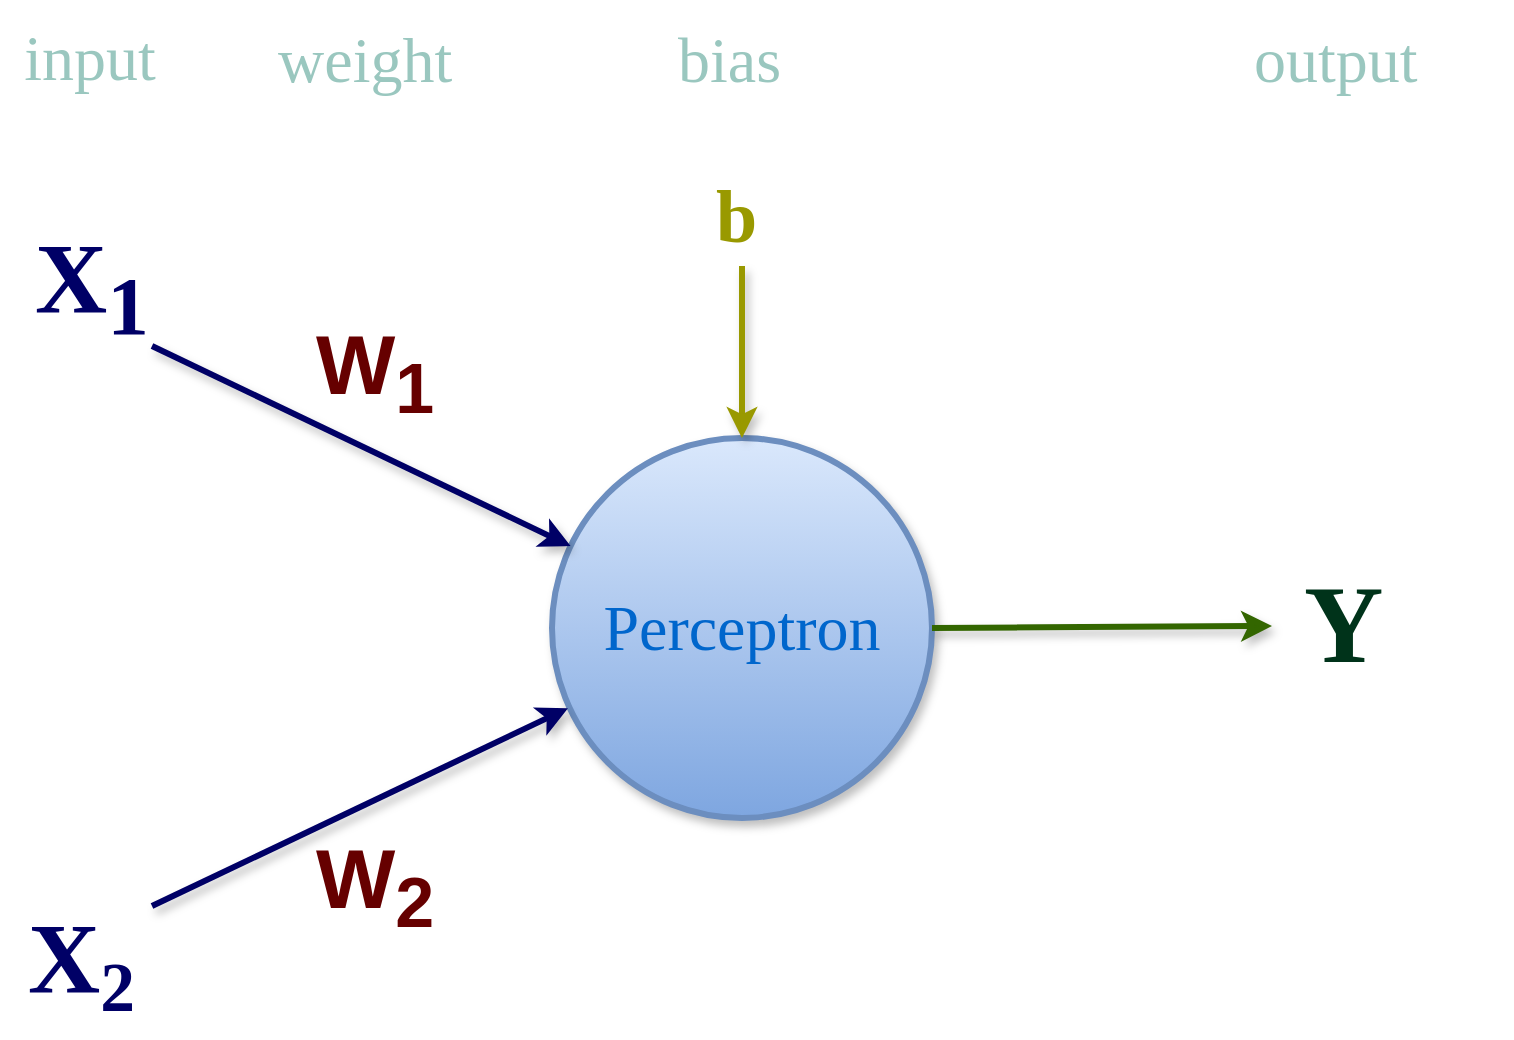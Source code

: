 <mxfile version="20.2.3" type="device"><diagram id="3c7VhMAXyPhfPs_XATI-" name="Page-1"><mxGraphModel dx="1422" dy="1843" grid="1" gridSize="10" guides="1" tooltips="1" connect="1" arrows="1" fold="1" page="1" pageScale="1" pageWidth="850" pageHeight="1100" math="0" shadow="0"><root><mxCell id="0"/><mxCell id="1" parent="0"/><mxCell id="knsJEb_cVtBmguD8IG6g-1" value="" style="ellipse;whiteSpace=wrap;html=1;aspect=fixed;strokeWidth=3;strokeColor=#6c8ebf;fillColor=#dae8fc;gradientColor=#7ea6e0;shadow=1;" vertex="1" parent="1"><mxGeometry x="360" y="206" width="190" height="190" as="geometry"/></mxCell><mxCell id="knsJEb_cVtBmguD8IG6g-2" value="" style="endArrow=classic;html=1;rounded=0;strokeWidth=3;strokeColor=#000066;shadow=1;" edge="1" parent="1" target="knsJEb_cVtBmguD8IG6g-1"><mxGeometry width="50" height="50" relative="1" as="geometry"><mxPoint x="160" y="160" as="sourcePoint"/><mxPoint x="360" y="280" as="targetPoint"/></mxGeometry></mxCell><mxCell id="knsJEb_cVtBmguD8IG6g-3" value="" style="endArrow=classic;html=1;rounded=0;strokeWidth=3;strokeColor=#000066;entryX=0.042;entryY=0.711;entryDx=0;entryDy=0;entryPerimeter=0;shadow=1;" edge="1" parent="1" target="knsJEb_cVtBmguD8IG6g-1"><mxGeometry width="50" height="50" relative="1" as="geometry"><mxPoint x="160" y="440" as="sourcePoint"/><mxPoint x="360" y="320" as="targetPoint"/></mxGeometry></mxCell><mxCell id="knsJEb_cVtBmguD8IG6g-4" value="" style="endArrow=classic;html=1;rounded=0;strokeColor=#336600;strokeWidth=3;exitX=1;exitY=0.5;exitDx=0;exitDy=0;shadow=1;" edge="1" parent="1" source="knsJEb_cVtBmguD8IG6g-1"><mxGeometry width="50" height="50" relative="1" as="geometry"><mxPoint x="630" y="300" as="sourcePoint"/><mxPoint x="720" y="300" as="targetPoint"/></mxGeometry></mxCell><mxCell id="knsJEb_cVtBmguD8IG6g-5" value="" style="endArrow=classic;html=1;rounded=0;strokeColor=#999900;strokeWidth=3;entryX=0.5;entryY=0;entryDx=0;entryDy=0;fillColor=#fff2cc;gradientColor=#ffd966;shadow=1;" edge="1" parent="1" target="knsJEb_cVtBmguD8IG6g-1"><mxGeometry width="50" height="50" relative="1" as="geometry"><mxPoint x="455" y="120" as="sourcePoint"/><mxPoint x="540" y="100" as="targetPoint"/></mxGeometry></mxCell><mxCell id="knsJEb_cVtBmguD8IG6g-6" value="&lt;b style=&quot;font-family: &amp;quot;Comic Sans MS&amp;quot;; font-size: 50px;&quot;&gt;&lt;font color=&quot;#000066&quot;&gt;X&lt;sub&gt;1&lt;/sub&gt;&lt;/font&gt;&lt;/b&gt;" style="text;html=1;strokeColor=none;fillColor=none;align=center;verticalAlign=middle;whiteSpace=wrap;rounded=0;shadow=1;" vertex="1" parent="1"><mxGeometry x="100" y="100" width="60" height="60" as="geometry"/></mxCell><mxCell id="knsJEb_cVtBmguD8IG6g-7" value="&lt;font color=&quot;#000066&quot;&gt;&lt;b style=&quot;font-family: &amp;quot;Comic Sans MS&amp;quot;; font-size: 50px; font-style: normal; font-variant-ligatures: normal; font-variant-caps: normal; letter-spacing: normal; orphans: 2; text-align: center; text-indent: 0px; text-transform: none; widows: 2; word-spacing: 0px; -webkit-text-stroke-width: 0px; text-decoration-thickness: initial; text-decoration-style: initial; text-decoration-color: initial;&quot;&gt;X&lt;/b&gt;&lt;b style=&quot;font-family: &amp;quot;Comic Sans MS&amp;quot;; font-style: normal; font-variant-ligatures: normal; font-variant-caps: normal; letter-spacing: normal; orphans: 2; text-align: center; text-indent: 0px; text-transform: none; widows: 2; word-spacing: 0px; -webkit-text-stroke-width: 0px; text-decoration-thickness: initial; text-decoration-style: initial; text-decoration-color: initial; font-size: 41.667px;&quot;&gt;&lt;sub style=&quot;&quot;&gt;2&lt;/sub&gt;&lt;/b&gt;&lt;/font&gt;" style="text;whiteSpace=wrap;html=1;fontSize=50;fontFamily=Comic Sans MS;shadow=1;" vertex="1" parent="1"><mxGeometry x="96" y="429" width="70" height="70" as="geometry"/></mxCell><mxCell id="knsJEb_cVtBmguD8IG6g-8" value="&lt;div style=&quot;text-align: center;&quot;&gt;&lt;b style=&quot;font-size: 42px;&quot;&gt;&lt;font face=&quot;Helvetica&quot; style=&quot;font-size: 42px;&quot; color=&quot;#660000&quot;&gt;W&lt;sub style=&quot;&quot;&gt;1&lt;/sub&gt;&lt;/font&gt;&lt;/b&gt;&lt;br&gt;&lt;/div&gt;" style="text;whiteSpace=wrap;html=1;fontSize=50;fontFamily=Comic Sans MS;fontColor=#000066;shadow=1;" vertex="1" parent="1"><mxGeometry x="240" y="130" width="70" height="70" as="geometry"/></mxCell><mxCell id="knsJEb_cVtBmguD8IG6g-9" value="&lt;div style=&quot;text-align: center;&quot;&gt;&lt;span style=&quot;background-color: initial; font-size: 41.667px;&quot;&gt;&lt;b style=&quot;font-size: 42px;&quot;&gt;&lt;font face=&quot;Helvetica&quot; style=&quot;font-size: 42px;&quot; color=&quot;#660000&quot;&gt;W&lt;sub style=&quot;&quot;&gt;2&lt;/sub&gt;&lt;/font&gt;&lt;/b&gt;&lt;/span&gt;&lt;/div&gt;" style="text;whiteSpace=wrap;html=1;fontSize=50;fontFamily=Comic Sans MS;fontColor=#000066;shadow=1;" vertex="1" parent="1"><mxGeometry x="240" y="387" width="70" height="70" as="geometry"/></mxCell><mxCell id="knsJEb_cVtBmguD8IG6g-10" value="&lt;div style=&quot;text-align: center;&quot;&gt;&lt;span style=&quot;background-color: initial;&quot;&gt;&lt;b style=&quot;&quot;&gt;&lt;font color=&quot;#00331a&quot; face=&quot;Tahoma&quot; style=&quot;font-size: 55px;&quot;&gt;Y&lt;/font&gt;&lt;/b&gt;&lt;/span&gt;&lt;/div&gt;" style="text;whiteSpace=wrap;html=1;fontSize=37;fontFamily=Comic Sans MS;fontColor=#660000;shadow=1;" vertex="1" parent="1"><mxGeometry x="734" y="260" width="100" height="74" as="geometry"/></mxCell><mxCell id="knsJEb_cVtBmguD8IG6g-11" value="&lt;div style=&quot;text-align: center;&quot;&gt;&lt;span style=&quot;background-color: initial; font-size: 37px;&quot;&gt;&lt;b style=&quot;&quot;&gt;&lt;font face=&quot;Verdana&quot; color=&quot;#999900&quot;&gt;b&lt;/font&gt;&lt;/b&gt;&lt;/span&gt;&lt;/div&gt;" style="text;whiteSpace=wrap;html=1;fontSize=55;fontFamily=Comic Sans MS;fontColor=#1A3300;shadow=1;" vertex="1" parent="1"><mxGeometry x="440" y="50" width="40" height="70" as="geometry"/></mxCell><mxCell id="knsJEb_cVtBmguD8IG6g-12" value="&lt;font color=&quot;#9ac7bf&quot; face=&quot;Comic Sans MS&quot; style=&quot;font-size: 32px;&quot;&gt;input&lt;/font&gt;" style="text;html=1;strokeColor=none;fillColor=none;align=center;verticalAlign=middle;whiteSpace=wrap;rounded=0;fontFamily=Verdana;fontSize=42;fontColor=#999900;" vertex="1" parent="1"><mxGeometry x="84" y="-12.5" width="90" height="50" as="geometry"/></mxCell><mxCell id="knsJEb_cVtBmguD8IG6g-14" value="&lt;span style=&quot;font-family: &amp;quot;Comic Sans MS&amp;quot;; font-size: 32px; font-style: normal; font-variant-ligatures: normal; font-variant-caps: normal; font-weight: 400; letter-spacing: normal; orphans: 2; text-align: center; text-indent: 0px; text-transform: none; widows: 2; word-spacing: 0px; -webkit-text-stroke-width: 0px; text-decoration-thickness: initial; text-decoration-style: initial; text-decoration-color: initial; float: none; display: inline !important;&quot;&gt;&lt;font color=&quot;#9ac7bf&quot;&gt;weight&lt;/font&gt;&lt;/span&gt;" style="text;whiteSpace=wrap;html=1;fontSize=32;fontFamily=Comic Sans MS;fontColor=#66B2FF;" vertex="1" parent="1"><mxGeometry x="221" y="-9.5" width="110" height="49.5" as="geometry"/></mxCell><mxCell id="knsJEb_cVtBmguD8IG6g-15" value="&lt;span style=&quot;font-family: &amp;quot;Comic Sans MS&amp;quot;; font-size: 32px; font-style: normal; font-variant-ligatures: normal; font-variant-caps: normal; font-weight: 400; letter-spacing: normal; orphans: 2; text-align: center; text-indent: 0px; text-transform: none; widows: 2; word-spacing: 0px; -webkit-text-stroke-width: 0px; text-decoration-thickness: initial; text-decoration-style: initial; text-decoration-color: initial; float: none; display: inline !important;&quot;&gt;&lt;font color=&quot;#9ac7bf&quot;&gt;bias&lt;/font&gt;&lt;/span&gt;" style="text;whiteSpace=wrap;html=1;fontSize=32;fontFamily=Comic Sans MS;fontColor=#66B2FF;" vertex="1" parent="1"><mxGeometry x="421" y="-9.5" width="110" height="50" as="geometry"/></mxCell><mxCell id="knsJEb_cVtBmguD8IG6g-16" value="&lt;span style=&quot;font-family: &amp;quot;Comic Sans MS&amp;quot;; font-size: 32px; font-style: normal; font-variant-ligatures: normal; font-variant-caps: normal; font-weight: 400; letter-spacing: normal; orphans: 2; text-align: center; text-indent: 0px; text-transform: none; widows: 2; word-spacing: 0px; -webkit-text-stroke-width: 0px; text-decoration-thickness: initial; text-decoration-style: initial; text-decoration-color: initial; float: none; display: inline !important;&quot;&gt;&lt;font color=&quot;#9ac7bf&quot;&gt;output&lt;/font&gt;&lt;/span&gt;" style="text;whiteSpace=wrap;html=1;fontSize=32;fontFamily=Comic Sans MS;fontColor=#66B2FF;" vertex="1" parent="1"><mxGeometry x="709" y="-9.5" width="110" height="50" as="geometry"/></mxCell><mxCell id="knsJEb_cVtBmguD8IG6g-17" value="&lt;font color=&quot;#0066cc&quot;&gt;Perceptron&lt;/font&gt;" style="text;html=1;strokeColor=none;fillColor=none;align=center;verticalAlign=middle;whiteSpace=wrap;rounded=0;fontFamily=Comic Sans MS;fontSize=32;fontColor=#66B2FF;shadow=1;" vertex="1" parent="1"><mxGeometry x="360" y="274" width="190" height="54" as="geometry"/></mxCell></root></mxGraphModel></diagram></mxfile>